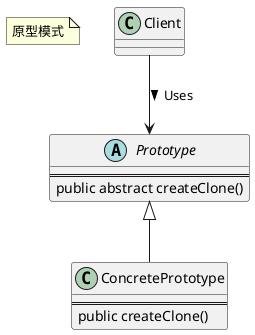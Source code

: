 @startuml

note "原型模式" as N1

Client --> Prototype : Uses >
Prototype <|-- ConcretePrototype

class Client {
}

abstract class Prototype {
    ==
    public abstract createClone()
}

class ConcretePrototype {
    ==
    public createClone()
}

@enduml
